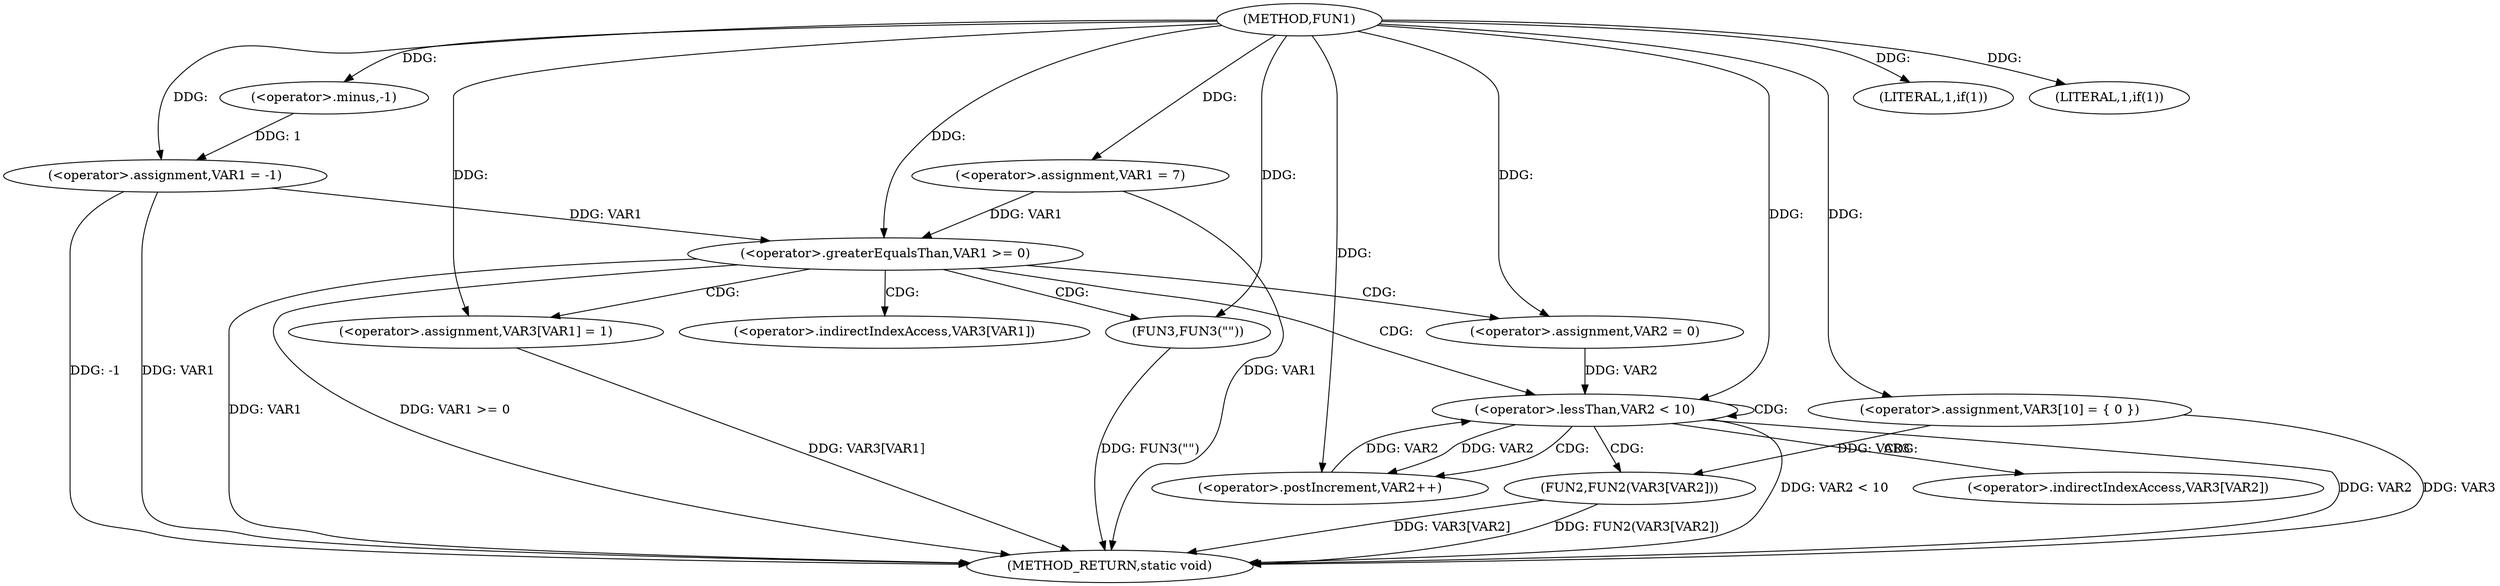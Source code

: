 digraph FUN1 {  
"1000100" [label = "(METHOD,FUN1)" ]
"1000149" [label = "(METHOD_RETURN,static void)" ]
"1000103" [label = "(<operator>.assignment,VAR1 = -1)" ]
"1000105" [label = "(<operator>.minus,-1)" ]
"1000108" [label = "(LITERAL,1,if(1))" ]
"1000110" [label = "(<operator>.assignment,VAR1 = 7)" ]
"1000114" [label = "(LITERAL,1,if(1))" ]
"1000119" [label = "(<operator>.assignment,VAR3[10] = { 0 })" ]
"1000122" [label = "(<operator>.greaterEqualsThan,VAR1 >= 0)" ]
"1000126" [label = "(<operator>.assignment,VAR3[VAR1] = 1)" ]
"1000132" [label = "(<operator>.assignment,VAR2 = 0)" ]
"1000135" [label = "(<operator>.lessThan,VAR2 < 10)" ]
"1000138" [label = "(<operator>.postIncrement,VAR2++)" ]
"1000141" [label = "(FUN2,FUN2(VAR3[VAR2]))" ]
"1000147" [label = "(FUN3,FUN3(\"\"))" ]
"1000127" [label = "(<operator>.indirectIndexAccess,VAR3[VAR1])" ]
"1000142" [label = "(<operator>.indirectIndexAccess,VAR3[VAR2])" ]
  "1000141" -> "1000149"  [ label = "DDG: VAR3[VAR2]"] 
  "1000103" -> "1000149"  [ label = "DDG: VAR1"] 
  "1000103" -> "1000149"  [ label = "DDG: -1"] 
  "1000126" -> "1000149"  [ label = "DDG: VAR3[VAR1]"] 
  "1000122" -> "1000149"  [ label = "DDG: VAR1"] 
  "1000141" -> "1000149"  [ label = "DDG: FUN2(VAR3[VAR2])"] 
  "1000135" -> "1000149"  [ label = "DDG: VAR2 < 10"] 
  "1000119" -> "1000149"  [ label = "DDG: VAR3"] 
  "1000135" -> "1000149"  [ label = "DDG: VAR2"] 
  "1000122" -> "1000149"  [ label = "DDG: VAR1 >= 0"] 
  "1000147" -> "1000149"  [ label = "DDG: FUN3(\"\")"] 
  "1000110" -> "1000149"  [ label = "DDG: VAR1"] 
  "1000105" -> "1000103"  [ label = "DDG: 1"] 
  "1000100" -> "1000103"  [ label = "DDG: "] 
  "1000100" -> "1000105"  [ label = "DDG: "] 
  "1000100" -> "1000108"  [ label = "DDG: "] 
  "1000100" -> "1000110"  [ label = "DDG: "] 
  "1000100" -> "1000114"  [ label = "DDG: "] 
  "1000100" -> "1000119"  [ label = "DDG: "] 
  "1000103" -> "1000122"  [ label = "DDG: VAR1"] 
  "1000110" -> "1000122"  [ label = "DDG: VAR1"] 
  "1000100" -> "1000122"  [ label = "DDG: "] 
  "1000100" -> "1000126"  [ label = "DDG: "] 
  "1000100" -> "1000132"  [ label = "DDG: "] 
  "1000138" -> "1000135"  [ label = "DDG: VAR2"] 
  "1000132" -> "1000135"  [ label = "DDG: VAR2"] 
  "1000100" -> "1000135"  [ label = "DDG: "] 
  "1000135" -> "1000138"  [ label = "DDG: VAR2"] 
  "1000100" -> "1000138"  [ label = "DDG: "] 
  "1000119" -> "1000141"  [ label = "DDG: VAR3"] 
  "1000100" -> "1000147"  [ label = "DDG: "] 
  "1000122" -> "1000127"  [ label = "CDG: "] 
  "1000122" -> "1000126"  [ label = "CDG: "] 
  "1000122" -> "1000132"  [ label = "CDG: "] 
  "1000122" -> "1000147"  [ label = "CDG: "] 
  "1000122" -> "1000135"  [ label = "CDG: "] 
  "1000135" -> "1000142"  [ label = "CDG: "] 
  "1000135" -> "1000141"  [ label = "CDG: "] 
  "1000135" -> "1000135"  [ label = "CDG: "] 
  "1000135" -> "1000138"  [ label = "CDG: "] 
}
